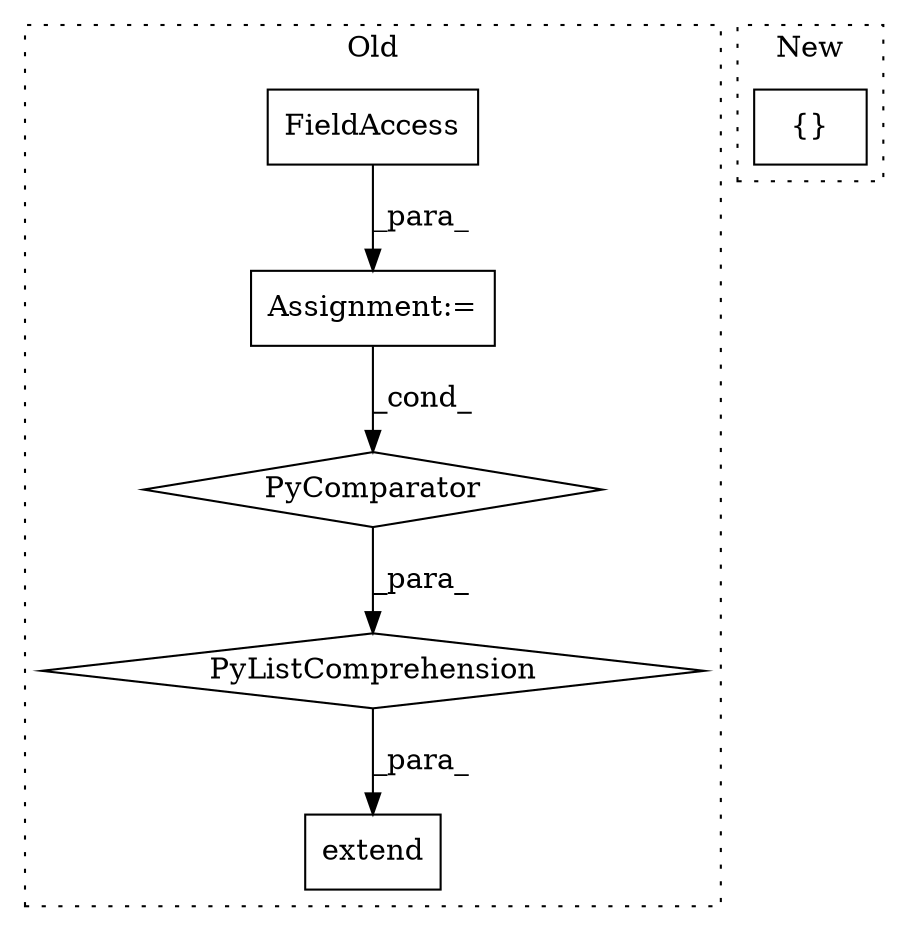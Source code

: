 digraph G {
subgraph cluster0 {
1 [label="extend" a="32" s="2971,3122" l="22,-5" shape="box"];
3 [label="Assignment:=" a="7" s="3066" l="48" shape="box"];
4 [label="PyComparator" a="113" s="3066" l="48" shape="diamond"];
5 [label="FieldAccess" a="22" s="3075" l="10" shape="box"];
6 [label="PyListComprehension" a="109" s="2993" l="129" shape="diamond"];
label = "Old";
style="dotted";
}
subgraph cluster1 {
2 [label="{}" a="4" s="2675" l="2" shape="box"];
label = "New";
style="dotted";
}
3 -> 4 [label="_cond_"];
4 -> 6 [label="_para_"];
5 -> 3 [label="_para_"];
6 -> 1 [label="_para_"];
}